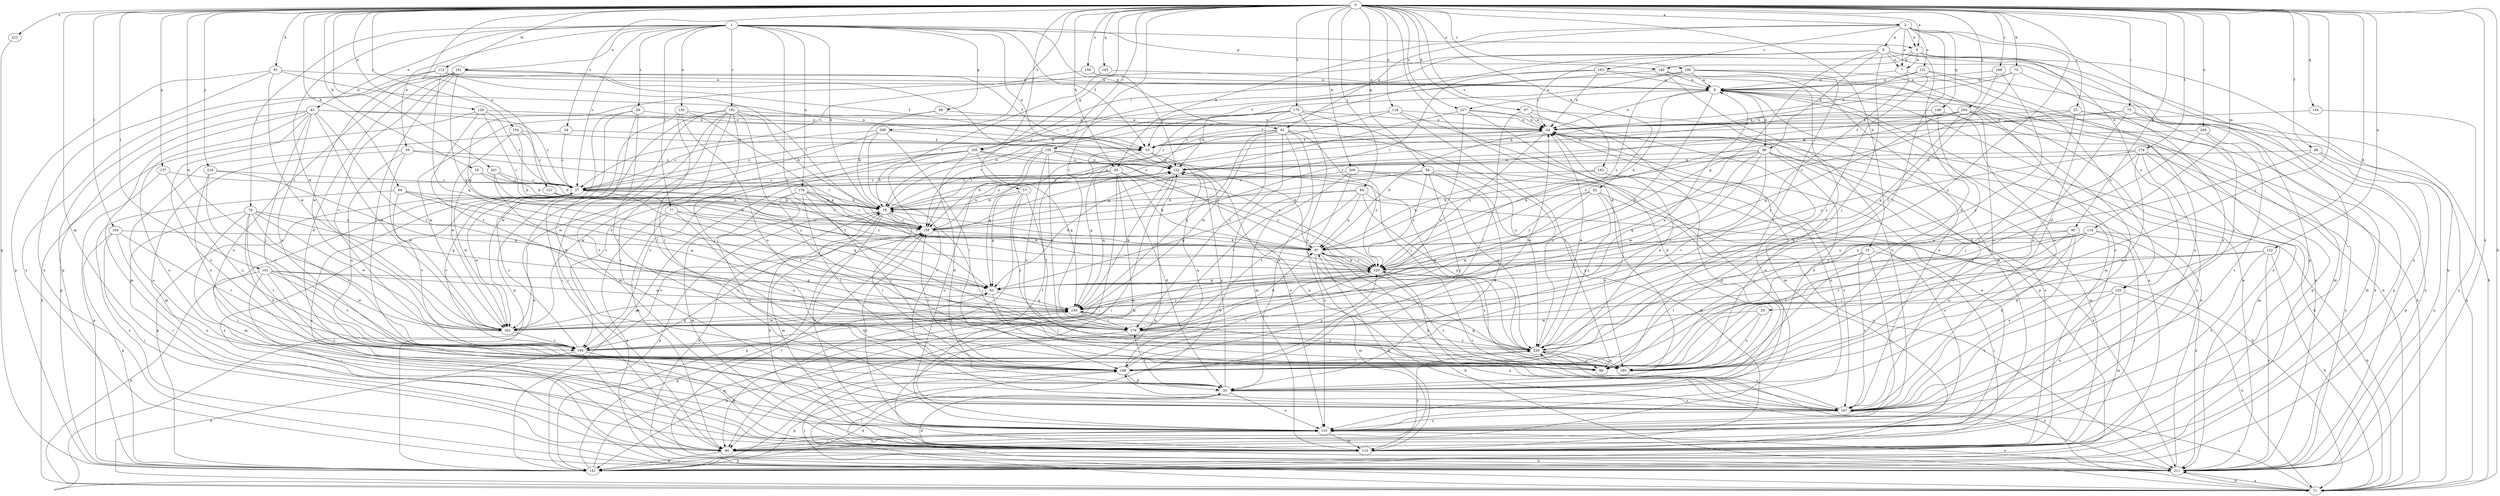 strict digraph  {
0;
1;
2;
4;
6;
7;
8;
15;
16;
18;
23;
24;
26;
27;
29;
35;
39;
43;
44;
49;
53;
56;
57;
58;
61;
62;
64;
67;
70;
71;
75;
76;
77;
80;
84;
89;
90;
91;
92;
95;
96;
97;
101;
104;
105;
106;
112;
114;
115;
118;
121;
122;
123;
129;
130;
131;
132;
133;
137;
140;
141;
144;
145;
149;
150;
154;
155;
158;
159;
162;
163;
167;
174;
175;
176;
179;
181;
185;
188;
190;
192;
194;
200;
201;
202;
204;
208;
209;
211;
218;
220;
223;
227;
229;
0 -> 2  [label=a];
0 -> 4  [label=a];
0 -> 15  [label=b];
0 -> 16  [label=b];
0 -> 23  [label=c];
0 -> 24  [label=c];
0 -> 29  [label=d];
0 -> 35  [label=d];
0 -> 49  [label=f];
0 -> 56  [label=g];
0 -> 57  [label=g];
0 -> 64  [label=h];
0 -> 67  [label=h];
0 -> 70  [label=h];
0 -> 71  [label=h];
0 -> 75  [label=i];
0 -> 84  [label=j];
0 -> 89  [label=j];
0 -> 90  [label=k];
0 -> 91  [label=k];
0 -> 92  [label=k];
0 -> 95  [label=k];
0 -> 101  [label=l];
0 -> 104  [label=l];
0 -> 105  [label=l];
0 -> 112  [label=m];
0 -> 114  [label=m];
0 -> 115  [label=m];
0 -> 118  [label=n];
0 -> 121  [label=n];
0 -> 122  [label=n];
0 -> 129  [label=o];
0 -> 137  [label=p];
0 -> 144  [label=q];
0 -> 145  [label=q];
0 -> 154  [label=r];
0 -> 155  [label=r];
0 -> 159  [label=s];
0 -> 162  [label=s];
0 -> 174  [label=t];
0 -> 175  [label=t];
0 -> 176  [label=t];
0 -> 188  [label=v];
0 -> 190  [label=v];
0 -> 200  [label=w];
0 -> 201  [label=w];
0 -> 202  [label=w];
0 -> 204  [label=x];
0 -> 208  [label=x];
0 -> 209  [label=x];
0 -> 211  [label=x];
0 -> 218  [label=y];
0 -> 223  [label=z];
0 -> 227  [label=z];
1 -> 4  [label=a];
1 -> 18  [label=b];
1 -> 26  [label=c];
1 -> 27  [label=c];
1 -> 39  [label=e];
1 -> 43  [label=e];
1 -> 53  [label=f];
1 -> 58  [label=g];
1 -> 61  [label=g];
1 -> 76  [label=i];
1 -> 77  [label=i];
1 -> 123  [label=n];
1 -> 130  [label=o];
1 -> 140  [label=p];
1 -> 176  [label=t];
1 -> 179  [label=u];
1 -> 181  [label=u];
1 -> 192  [label=v];
1 -> 202  [label=w];
2 -> 4  [label=a];
2 -> 6  [label=a];
2 -> 7  [label=a];
2 -> 61  [label=g];
2 -> 80  [label=i];
2 -> 89  [label=j];
2 -> 95  [label=k];
2 -> 131  [label=o];
2 -> 149  [label=q];
2 -> 163  [label=s];
2 -> 220  [label=y];
4 -> 7  [label=a];
4 -> 35  [label=d];
4 -> 44  [label=e];
4 -> 140  [label=p];
4 -> 167  [label=s];
4 -> 185  [label=u];
6 -> 7  [label=a];
6 -> 27  [label=c];
6 -> 62  [label=g];
6 -> 71  [label=h];
6 -> 89  [label=j];
6 -> 96  [label=k];
6 -> 105  [label=l];
6 -> 132  [label=o];
6 -> 141  [label=p];
6 -> 158  [label=r];
6 -> 211  [label=x];
7 -> 8  [label=a];
7 -> 132  [label=o];
7 -> 194  [label=v];
8 -> 44  [label=e];
8 -> 71  [label=h];
8 -> 96  [label=k];
8 -> 97  [label=k];
8 -> 115  [label=m];
8 -> 150  [label=q];
8 -> 211  [label=x];
8 -> 227  [label=z];
15 -> 80  [label=i];
15 -> 106  [label=l];
15 -> 133  [label=o];
15 -> 167  [label=s];
15 -> 229  [label=z];
16 -> 18  [label=b];
16 -> 27  [label=c];
16 -> 202  [label=w];
18 -> 44  [label=e];
18 -> 89  [label=j];
18 -> 106  [label=l];
18 -> 115  [label=m];
18 -> 123  [label=n];
18 -> 133  [label=o];
18 -> 141  [label=p];
18 -> 158  [label=r];
23 -> 44  [label=e];
23 -> 71  [label=h];
23 -> 89  [label=j];
23 -> 115  [label=m];
23 -> 123  [label=n];
24 -> 27  [label=c];
24 -> 53  [label=f];
24 -> 133  [label=o];
26 -> 35  [label=d];
26 -> 44  [label=e];
26 -> 106  [label=l];
26 -> 141  [label=p];
26 -> 202  [label=w];
27 -> 18  [label=b];
27 -> 80  [label=i];
27 -> 141  [label=p];
27 -> 176  [label=t];
27 -> 194  [label=v];
27 -> 202  [label=w];
27 -> 211  [label=x];
27 -> 229  [label=z];
29 -> 89  [label=j];
29 -> 185  [label=u];
29 -> 202  [label=w];
35 -> 123  [label=n];
35 -> 133  [label=o];
35 -> 141  [label=p];
35 -> 167  [label=s];
35 -> 176  [label=t];
39 -> 115  [label=m];
39 -> 123  [label=n];
39 -> 158  [label=r];
39 -> 185  [label=u];
39 -> 202  [label=w];
43 -> 27  [label=c];
43 -> 44  [label=e];
43 -> 89  [label=j];
43 -> 115  [label=m];
43 -> 133  [label=o];
43 -> 141  [label=p];
43 -> 167  [label=s];
43 -> 176  [label=t];
43 -> 185  [label=u];
43 -> 202  [label=w];
44 -> 53  [label=f];
44 -> 71  [label=h];
44 -> 97  [label=k];
44 -> 133  [label=o];
44 -> 229  [label=z];
49 -> 123  [label=n];
49 -> 141  [label=p];
49 -> 211  [label=x];
49 -> 220  [label=y];
53 -> 123  [label=n];
53 -> 133  [label=o];
53 -> 150  [label=q];
56 -> 27  [label=c];
56 -> 35  [label=d];
56 -> 106  [label=l];
56 -> 115  [label=m];
56 -> 158  [label=r];
56 -> 211  [label=x];
56 -> 229  [label=z];
57 -> 18  [label=b];
57 -> 62  [label=g];
57 -> 80  [label=i];
57 -> 176  [label=t];
57 -> 220  [label=y];
58 -> 18  [label=b];
58 -> 44  [label=e];
58 -> 202  [label=w];
61 -> 27  [label=c];
61 -> 35  [label=d];
61 -> 53  [label=f];
61 -> 71  [label=h];
61 -> 89  [label=j];
61 -> 115  [label=m];
61 -> 150  [label=q];
61 -> 158  [label=r];
61 -> 220  [label=y];
62 -> 89  [label=j];
62 -> 150  [label=q];
62 -> 202  [label=w];
64 -> 18  [label=b];
64 -> 150  [label=q];
64 -> 194  [label=v];
64 -> 211  [label=x];
64 -> 229  [label=z];
67 -> 44  [label=e];
67 -> 106  [label=l];
67 -> 115  [label=m];
67 -> 141  [label=p];
70 -> 8  [label=a];
70 -> 18  [label=b];
70 -> 167  [label=s];
70 -> 229  [label=z];
71 -> 106  [label=l];
71 -> 167  [label=s];
71 -> 211  [label=x];
71 -> 220  [label=y];
75 -> 44  [label=e];
75 -> 53  [label=f];
75 -> 141  [label=p];
75 -> 185  [label=u];
75 -> 211  [label=x];
76 -> 35  [label=d];
76 -> 62  [label=g];
76 -> 80  [label=i];
76 -> 106  [label=l];
76 -> 115  [label=m];
76 -> 158  [label=r];
76 -> 194  [label=v];
76 -> 202  [label=w];
77 -> 62  [label=g];
77 -> 80  [label=i];
77 -> 158  [label=r];
77 -> 185  [label=u];
77 -> 211  [label=x];
80 -> 44  [label=e];
80 -> 133  [label=o];
80 -> 141  [label=p];
80 -> 211  [label=x];
80 -> 220  [label=y];
84 -> 18  [label=b];
84 -> 62  [label=g];
84 -> 71  [label=h];
84 -> 97  [label=k];
84 -> 176  [label=t];
84 -> 220  [label=y];
90 -> 35  [label=d];
90 -> 80  [label=i];
90 -> 97  [label=k];
90 -> 167  [label=s];
90 -> 185  [label=u];
90 -> 229  [label=z];
91 -> 8  [label=a];
91 -> 123  [label=n];
91 -> 141  [label=p];
91 -> 202  [label=w];
91 -> 211  [label=x];
92 -> 18  [label=b];
92 -> 133  [label=o];
92 -> 185  [label=u];
92 -> 202  [label=w];
92 -> 220  [label=y];
92 -> 229  [label=z];
95 -> 18  [label=b];
95 -> 27  [label=c];
95 -> 35  [label=d];
95 -> 80  [label=i];
95 -> 97  [label=k];
95 -> 115  [label=m];
95 -> 150  [label=q];
95 -> 229  [label=z];
96 -> 35  [label=d];
96 -> 97  [label=k];
96 -> 115  [label=m];
96 -> 123  [label=n];
96 -> 150  [label=q];
96 -> 167  [label=s];
96 -> 176  [label=t];
96 -> 194  [label=v];
96 -> 202  [label=w];
97 -> 18  [label=b];
97 -> 71  [label=h];
97 -> 115  [label=m];
97 -> 167  [label=s];
97 -> 229  [label=z];
101 -> 62  [label=g];
101 -> 71  [label=h];
101 -> 80  [label=i];
101 -> 150  [label=q];
101 -> 167  [label=s];
101 -> 194  [label=v];
101 -> 202  [label=w];
104 -> 80  [label=i];
104 -> 97  [label=k];
104 -> 133  [label=o];
104 -> 141  [label=p];
104 -> 194  [label=v];
105 -> 18  [label=b];
105 -> 35  [label=d];
105 -> 123  [label=n];
105 -> 141  [label=p];
105 -> 150  [label=q];
105 -> 194  [label=v];
105 -> 202  [label=w];
105 -> 229  [label=z];
106 -> 35  [label=d];
106 -> 44  [label=e];
106 -> 123  [label=n];
106 -> 158  [label=r];
106 -> 229  [label=z];
112 -> 8  [label=a];
112 -> 53  [label=f];
112 -> 150  [label=q];
112 -> 158  [label=r];
112 -> 202  [label=w];
112 -> 211  [label=x];
114 -> 71  [label=h];
114 -> 89  [label=j];
114 -> 97  [label=k];
114 -> 106  [label=l];
114 -> 150  [label=q];
114 -> 211  [label=x];
115 -> 18  [label=b];
115 -> 27  [label=c];
115 -> 44  [label=e];
115 -> 97  [label=k];
115 -> 141  [label=p];
118 -> 44  [label=e];
118 -> 53  [label=f];
118 -> 80  [label=i];
118 -> 89  [label=j];
118 -> 202  [label=w];
121 -> 18  [label=b];
121 -> 158  [label=r];
121 -> 229  [label=z];
122 -> 71  [label=h];
122 -> 167  [label=s];
122 -> 176  [label=t];
122 -> 211  [label=x];
122 -> 229  [label=z];
123 -> 27  [label=c];
123 -> 80  [label=i];
123 -> 150  [label=q];
129 -> 27  [label=c];
129 -> 44  [label=e];
129 -> 71  [label=h];
129 -> 158  [label=r];
129 -> 176  [label=t];
130 -> 44  [label=e];
130 -> 62  [label=g];
130 -> 80  [label=i];
130 -> 106  [label=l];
130 -> 185  [label=u];
131 -> 8  [label=a];
131 -> 44  [label=e];
131 -> 71  [label=h];
131 -> 133  [label=o];
131 -> 220  [label=y];
132 -> 71  [label=h];
132 -> 115  [label=m];
132 -> 133  [label=o];
132 -> 150  [label=q];
132 -> 167  [label=s];
133 -> 53  [label=f];
133 -> 80  [label=i];
133 -> 115  [label=m];
133 -> 158  [label=r];
137 -> 27  [label=c];
137 -> 141  [label=p];
137 -> 185  [label=u];
140 -> 8  [label=a];
140 -> 53  [label=f];
140 -> 115  [label=m];
140 -> 133  [label=o];
140 -> 211  [label=x];
141 -> 8  [label=a];
141 -> 35  [label=d];
141 -> 62  [label=g];
141 -> 123  [label=n];
141 -> 150  [label=q];
144 -> 44  [label=e];
144 -> 211  [label=x];
145 -> 8  [label=a];
145 -> 158  [label=r];
149 -> 44  [label=e];
149 -> 62  [label=g];
149 -> 71  [label=h];
149 -> 185  [label=u];
150 -> 89  [label=j];
150 -> 176  [label=t];
150 -> 202  [label=w];
154 -> 27  [label=c];
154 -> 53  [label=f];
154 -> 97  [label=k];
154 -> 202  [label=w];
155 -> 62  [label=g];
155 -> 97  [label=k];
155 -> 123  [label=n];
155 -> 133  [label=o];
155 -> 176  [label=t];
155 -> 185  [label=u];
155 -> 194  [label=v];
155 -> 229  [label=z];
158 -> 97  [label=k];
158 -> 123  [label=n];
158 -> 141  [label=p];
158 -> 194  [label=v];
159 -> 8  [label=a];
159 -> 62  [label=g];
159 -> 123  [label=n];
162 -> 27  [label=c];
162 -> 35  [label=d];
162 -> 97  [label=k];
162 -> 167  [label=s];
163 -> 8  [label=a];
163 -> 27  [label=c];
163 -> 44  [label=e];
163 -> 158  [label=r];
163 -> 185  [label=u];
167 -> 8  [label=a];
167 -> 97  [label=k];
167 -> 106  [label=l];
167 -> 123  [label=n];
167 -> 133  [label=o];
167 -> 220  [label=y];
174 -> 115  [label=m];
174 -> 123  [label=n];
174 -> 133  [label=o];
174 -> 185  [label=u];
174 -> 211  [label=x];
174 -> 220  [label=y];
174 -> 229  [label=z];
175 -> 18  [label=b];
175 -> 44  [label=e];
175 -> 123  [label=n];
175 -> 158  [label=r];
175 -> 176  [label=t];
175 -> 185  [label=u];
175 -> 220  [label=y];
176 -> 97  [label=k];
176 -> 141  [label=p];
176 -> 220  [label=y];
179 -> 18  [label=b];
179 -> 89  [label=j];
179 -> 106  [label=l];
179 -> 115  [label=m];
179 -> 158  [label=r];
179 -> 167  [label=s];
179 -> 229  [label=z];
181 -> 8  [label=a];
181 -> 35  [label=d];
181 -> 53  [label=f];
181 -> 62  [label=g];
181 -> 106  [label=l];
181 -> 133  [label=o];
181 -> 141  [label=p];
181 -> 194  [label=v];
181 -> 229  [label=z];
188 -> 8  [label=a];
188 -> 176  [label=t];
188 -> 220  [label=y];
190 -> 8  [label=a];
190 -> 18  [label=b];
190 -> 106  [label=l];
190 -> 133  [label=o];
190 -> 158  [label=r];
190 -> 167  [label=s];
190 -> 229  [label=z];
192 -> 18  [label=b];
192 -> 44  [label=e];
192 -> 71  [label=h];
192 -> 80  [label=i];
192 -> 89  [label=j];
192 -> 106  [label=l];
192 -> 115  [label=m];
192 -> 167  [label=s];
192 -> 220  [label=y];
194 -> 8  [label=a];
194 -> 27  [label=c];
194 -> 44  [label=e];
194 -> 71  [label=h];
194 -> 80  [label=i];
194 -> 115  [label=m];
194 -> 150  [label=q];
194 -> 158  [label=r];
200 -> 27  [label=c];
200 -> 133  [label=o];
200 -> 176  [label=t];
200 -> 211  [label=x];
200 -> 220  [label=y];
201 -> 18  [label=b];
201 -> 27  [label=c];
201 -> 97  [label=k];
201 -> 176  [label=t];
202 -> 150  [label=q];
202 -> 194  [label=v];
202 -> 229  [label=z];
204 -> 44  [label=e];
204 -> 62  [label=g];
204 -> 123  [label=n];
204 -> 141  [label=p];
204 -> 158  [label=r];
204 -> 167  [label=s];
204 -> 185  [label=u];
204 -> 211  [label=x];
204 -> 229  [label=z];
208 -> 27  [label=c];
208 -> 53  [label=f];
208 -> 106  [label=l];
208 -> 167  [label=s];
208 -> 202  [label=w];
209 -> 53  [label=f];
209 -> 89  [label=j];
209 -> 115  [label=m];
209 -> 167  [label=s];
211 -> 8  [label=a];
211 -> 18  [label=b];
211 -> 35  [label=d];
211 -> 44  [label=e];
211 -> 71  [label=h];
211 -> 106  [label=l];
211 -> 133  [label=o];
211 -> 158  [label=r];
218 -> 27  [label=c];
218 -> 150  [label=q];
218 -> 185  [label=u];
218 -> 194  [label=v];
220 -> 44  [label=e];
220 -> 89  [label=j];
220 -> 106  [label=l];
220 -> 123  [label=n];
220 -> 150  [label=q];
220 -> 185  [label=u];
220 -> 229  [label=z];
223 -> 141  [label=p];
227 -> 35  [label=d];
227 -> 44  [label=e];
227 -> 62  [label=g];
227 -> 133  [label=o];
227 -> 176  [label=t];
229 -> 62  [label=g];
229 -> 97  [label=k];
229 -> 106  [label=l];
229 -> 167  [label=s];
229 -> 202  [label=w];
229 -> 211  [label=x];
}
